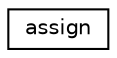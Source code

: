 digraph "Graphical Class Hierarchy"
{
 // INTERACTIVE_SVG=YES
  edge [fontname="Helvetica",fontsize="10",labelfontname="Helvetica",labelfontsize="10"];
  node [fontname="Helvetica",fontsize="10",shape=record];
  rankdir="LR";
  Node0 [label="assign",height=0.2,width=0.4,color="black", fillcolor="white", style="filled",URL="$structassign.html",tooltip="Assignment of rows and columns (a representation of the solution). "];
}
